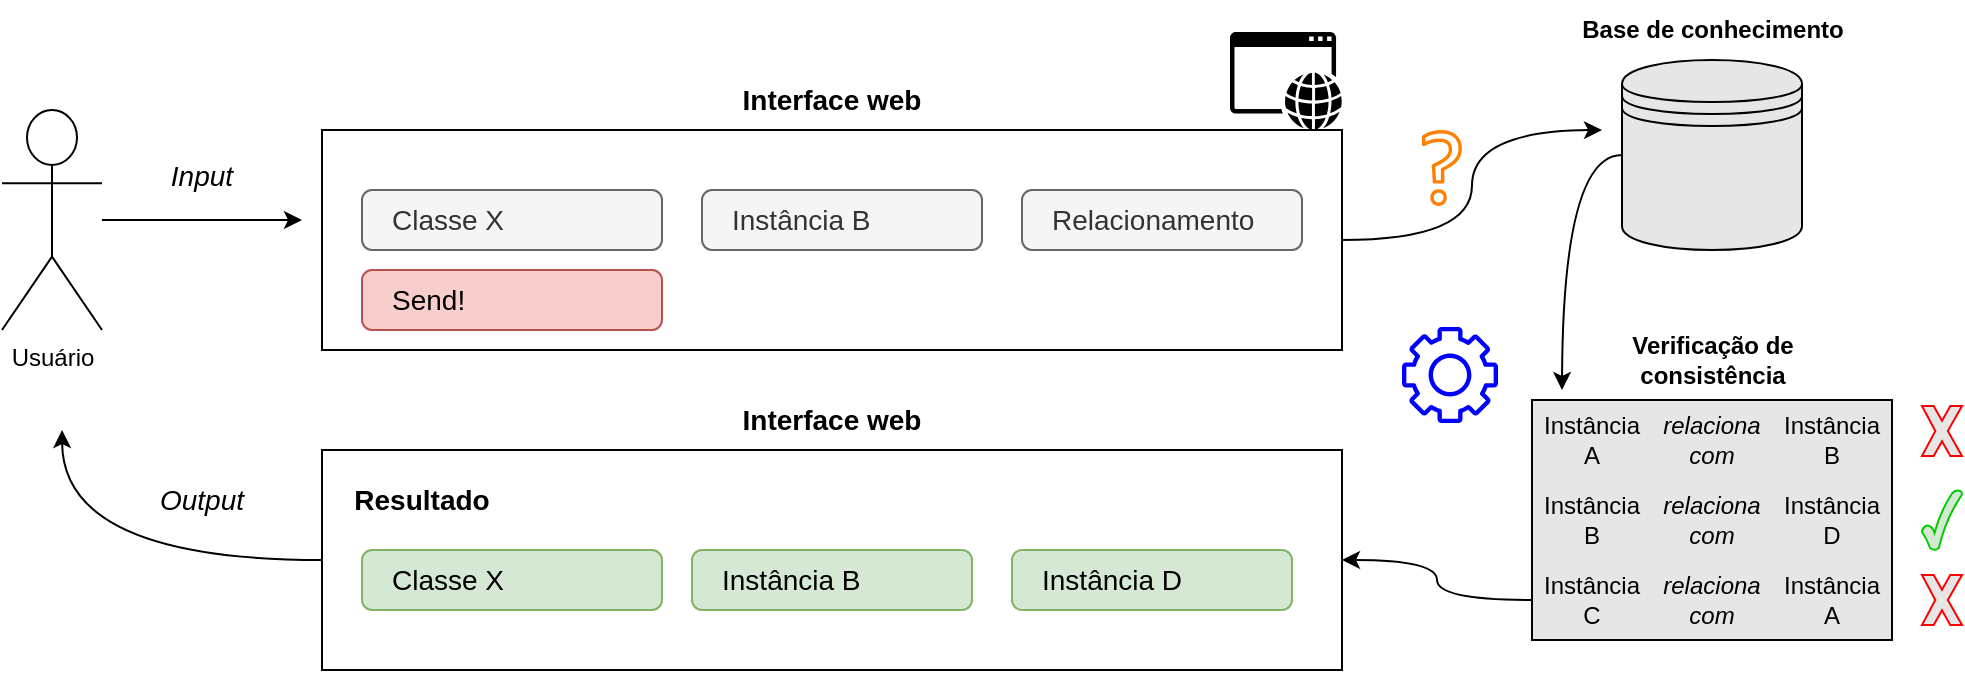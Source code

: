 <mxfile version="20.2.3" type="device"><diagram id="jC4ZgUxlkv2Q0pHFmSwy" name="Page-1"><mxGraphModel dx="1324" dy="288" grid="1" gridSize="10" guides="1" tooltips="1" connect="1" arrows="1" fold="1" page="1" pageScale="1" pageWidth="850" pageHeight="1100" math="0" shadow="0"><root><mxCell id="0"/><mxCell id="1" parent="0"/><mxCell id="SK7vphKVOOaG6YJ85syG-14" style="edgeStyle=orthogonalEdgeStyle;curved=1;rounded=0;orthogonalLoop=1;jettySize=auto;html=1;" parent="1" source="SK7vphKVOOaG6YJ85syG-12" edge="1"><mxGeometry relative="1" as="geometry"><mxPoint x="650" y="400" as="targetPoint"/></mxGeometry></mxCell><mxCell id="SK7vphKVOOaG6YJ85syG-12" value="" style="rounded=0;whiteSpace=wrap;html=1;fillColor=none;" parent="1" vertex="1"><mxGeometry x="10" y="400" width="510" height="110" as="geometry"/></mxCell><mxCell id="SK7vphKVOOaG6YJ85syG-1" value="Classe X" style="html=1;shadow=0;dashed=0;shape=mxgraph.bootstrap.rrect;rSize=5;fillColor=#f5f5f5;strokeColor=#666666;align=left;spacing=15;fontSize=14;fontColor=#333333;" parent="1" vertex="1"><mxGeometry x="30" y="430" width="150" height="30" as="geometry"/></mxCell><mxCell id="SK7vphKVOOaG6YJ85syG-2" value="Instância B&amp;nbsp;&lt;span style=&quot;color: rgba(0, 0, 0, 0); font-family: monospace; font-size: 0px;&quot;&gt;%3CmxBGraphModel%3E%3Croot%3E%3CmxCell%20id%3D%220%22%2F%3E%3CmxCell%20id%3D%221%22%20parent%3D%220%22%2F%3E%3CmxCell%20id%3D%222%22%20value%3D%22Inst%C3%A2ncia%22%20style%3D%22html%3D1%3Bshadow%3D0%3Bdashed%3D0%3Bshape%3Dmxgraph.bootstrap.rrect%3BrSize%3D5%3BfillColor%3Dnone%3BstrokeColor%3D%23999999%3Balign%3Dleft%3Bspacing%3D15%3BfontSize%3D14%3BfontColor%3D%236C767D%3B%22%20vertex%3D%221%22%20parent%3D%221%22%3E%3CmxGeometry%20x%3D%22190%22%20y%3D%22430%22%20width%3D%22140%22%20height%3D%2230%22%20as%3D%22geometry%22%2F%3E%3C%2FmxCell%3E%3C%2Froot%3E%3C%2FmxGraphModel%3EnoivnovaB&lt;/span&gt;" style="html=1;shadow=0;dashed=0;shape=mxgraph.bootstrap.rrect;rSize=5;fillColor=#f5f5f5;strokeColor=#666666;align=left;spacing=15;fontSize=14;fontColor=#333333;" parent="1" vertex="1"><mxGeometry x="200" y="430" width="140" height="30" as="geometry"/></mxCell><mxCell id="SK7vphKVOOaG6YJ85syG-3" value="Relacionamento" style="html=1;shadow=0;dashed=0;shape=mxgraph.bootstrap.rrect;rSize=5;fillColor=#f5f5f5;strokeColor=#666666;align=left;spacing=15;fontSize=14;fontColor=#333333;" parent="1" vertex="1"><mxGeometry x="360" y="430" width="140" height="30" as="geometry"/></mxCell><mxCell id="SK7vphKVOOaG6YJ85syG-9" style="edgeStyle=orthogonalEdgeStyle;rounded=0;orthogonalLoop=1;jettySize=auto;html=1;curved=1;" parent="1" source="SK7vphKVOOaG6YJ85syG-5" edge="1"><mxGeometry relative="1" as="geometry"><mxPoint y="445" as="targetPoint"/></mxGeometry></mxCell><mxCell id="SK7vphKVOOaG6YJ85syG-5" value="Usuário" style="shape=umlActor;verticalLabelPosition=bottom;verticalAlign=top;html=1;" parent="1" vertex="1"><mxGeometry x="-150" y="390" width="50" height="110" as="geometry"/></mxCell><mxCell id="SK7vphKVOOaG6YJ85syG-11" value="" style="sketch=0;pointerEvents=1;shadow=0;dashed=0;html=1;strokeColor=none;fillColor=#000000;labelPosition=center;verticalLabelPosition=bottom;verticalAlign=top;outlineConnect=0;align=center;shape=mxgraph.office.concepts.application_web;" parent="1" vertex="1"><mxGeometry x="464" y="351" width="56" height="49" as="geometry"/></mxCell><mxCell id="SK7vphKVOOaG6YJ85syG-13" value="Send!" style="html=1;shadow=0;dashed=0;shape=mxgraph.bootstrap.rrect;rSize=5;fillColor=#f8cecc;strokeColor=#b85450;align=left;spacing=15;fontSize=14;" parent="1" vertex="1"><mxGeometry x="30" y="470" width="150" height="30" as="geometry"/></mxCell><mxCell id="SK7vphKVOOaG6YJ85syG-31" style="edgeStyle=orthogonalEdgeStyle;curved=1;rounded=0;orthogonalLoop=1;jettySize=auto;html=1;" parent="1" source="SK7vphKVOOaG6YJ85syG-15" edge="1"><mxGeometry relative="1" as="geometry"><mxPoint x="630" y="530" as="targetPoint"/></mxGeometry></mxCell><mxCell id="SK7vphKVOOaG6YJ85syG-15" value="" style="shape=datastore;whiteSpace=wrap;html=1;fillColor=#E6E6E6;" parent="1" vertex="1"><mxGeometry x="660" y="365" width="90" height="95" as="geometry"/></mxCell><mxCell id="SK7vphKVOOaG6YJ85syG-16" value="&lt;font style=&quot;font-size: 14px;&quot;&gt;&lt;b&gt;Interface web&lt;/b&gt;&lt;/font&gt;" style="text;html=1;strokeColor=none;fillColor=none;align=center;verticalAlign=middle;whiteSpace=wrap;rounded=0;" parent="1" vertex="1"><mxGeometry x="205" y="370" width="120" height="30" as="geometry"/></mxCell><mxCell id="SK7vphKVOOaG6YJ85syG-17" value="" style="sketch=0;outlineConnect=0;fillColor=#0000FF;strokeColor=#6c8ebf;dashed=0;verticalLabelPosition=bottom;verticalAlign=top;align=center;html=1;fontSize=12;fontStyle=0;aspect=fixed;pointerEvents=1;shape=mxgraph.aws4.gear;" parent="1" vertex="1"><mxGeometry x="550" y="498.5" width="48" height="48" as="geometry"/></mxCell><mxCell id="SK7vphKVOOaG6YJ85syG-18" value="" style="shape=table;html=1;whiteSpace=wrap;startSize=0;container=1;collapsible=0;childLayout=tableLayout;columnLines=0;rowLines=0;fillColor=#E6E6E6;" parent="1" vertex="1"><mxGeometry x="615" y="535" width="180" height="120" as="geometry"/></mxCell><mxCell id="SK7vphKVOOaG6YJ85syG-19" value="" style="shape=tableRow;horizontal=0;startSize=0;swimlaneHead=0;swimlaneBody=0;top=0;left=0;bottom=0;right=0;collapsible=0;dropTarget=0;fillColor=none;points=[[0,0.5],[1,0.5]];portConstraint=eastwest;" parent="SK7vphKVOOaG6YJ85syG-18" vertex="1"><mxGeometry width="180" height="40" as="geometry"/></mxCell><mxCell id="SK7vphKVOOaG6YJ85syG-20" value="Instância A" style="shape=partialRectangle;html=1;whiteSpace=wrap;connectable=0;fillColor=none;top=0;left=0;bottom=0;right=0;overflow=hidden;fontSize=12;" parent="SK7vphKVOOaG6YJ85syG-19" vertex="1"><mxGeometry width="60" height="40" as="geometry"><mxRectangle width="60" height="40" as="alternateBounds"/></mxGeometry></mxCell><mxCell id="SK7vphKVOOaG6YJ85syG-21" value="&lt;i&gt;relaciona com&lt;/i&gt;" style="shape=partialRectangle;html=1;whiteSpace=wrap;connectable=0;fillColor=none;top=0;left=0;bottom=0;right=0;overflow=hidden;fontSize=12;" parent="SK7vphKVOOaG6YJ85syG-19" vertex="1"><mxGeometry x="60" width="60" height="40" as="geometry"><mxRectangle width="60" height="40" as="alternateBounds"/></mxGeometry></mxCell><mxCell id="SK7vphKVOOaG6YJ85syG-22" value="Instância B" style="shape=partialRectangle;html=1;whiteSpace=wrap;connectable=0;fillColor=none;top=0;left=0;bottom=0;right=0;overflow=hidden;fontSize=12;" parent="SK7vphKVOOaG6YJ85syG-19" vertex="1"><mxGeometry x="120" width="60" height="40" as="geometry"><mxRectangle width="60" height="40" as="alternateBounds"/></mxGeometry></mxCell><mxCell id="SK7vphKVOOaG6YJ85syG-23" value="" style="shape=tableRow;horizontal=0;startSize=0;swimlaneHead=0;swimlaneBody=0;top=0;left=0;bottom=0;right=0;collapsible=0;dropTarget=0;fillColor=none;points=[[0,0.5],[1,0.5]];portConstraint=eastwest;" parent="SK7vphKVOOaG6YJ85syG-18" vertex="1"><mxGeometry y="40" width="180" height="40" as="geometry"/></mxCell><mxCell id="SK7vphKVOOaG6YJ85syG-24" value="Instância B" style="shape=partialRectangle;html=1;whiteSpace=wrap;connectable=0;fillColor=none;top=0;left=0;bottom=0;right=0;overflow=hidden;fontSize=12;" parent="SK7vphKVOOaG6YJ85syG-23" vertex="1"><mxGeometry width="60" height="40" as="geometry"><mxRectangle width="60" height="40" as="alternateBounds"/></mxGeometry></mxCell><mxCell id="SK7vphKVOOaG6YJ85syG-25" value="&lt;i&gt;relaciona com&lt;/i&gt;" style="shape=partialRectangle;html=1;whiteSpace=wrap;connectable=0;fillColor=none;top=0;left=0;bottom=0;right=0;overflow=hidden;fontSize=12;" parent="SK7vphKVOOaG6YJ85syG-23" vertex="1"><mxGeometry x="60" width="60" height="40" as="geometry"><mxRectangle width="60" height="40" as="alternateBounds"/></mxGeometry></mxCell><mxCell id="SK7vphKVOOaG6YJ85syG-26" value="Instância D" style="shape=partialRectangle;html=1;whiteSpace=wrap;connectable=0;fillColor=none;top=0;left=0;bottom=0;right=0;overflow=hidden;fontSize=12;" parent="SK7vphKVOOaG6YJ85syG-23" vertex="1"><mxGeometry x="120" width="60" height="40" as="geometry"><mxRectangle width="60" height="40" as="alternateBounds"/></mxGeometry></mxCell><mxCell id="SK7vphKVOOaG6YJ85syG-27" value="" style="shape=tableRow;horizontal=0;startSize=0;swimlaneHead=0;swimlaneBody=0;top=0;left=0;bottom=0;right=0;collapsible=0;dropTarget=0;fillColor=none;points=[[0,0.5],[1,0.5]];portConstraint=eastwest;" parent="SK7vphKVOOaG6YJ85syG-18" vertex="1"><mxGeometry y="80" width="180" height="40" as="geometry"/></mxCell><mxCell id="SK7vphKVOOaG6YJ85syG-28" value="Instância C" style="shape=partialRectangle;html=1;whiteSpace=wrap;connectable=0;fillColor=none;top=0;left=0;bottom=0;right=0;overflow=hidden;fontSize=12;" parent="SK7vphKVOOaG6YJ85syG-27" vertex="1"><mxGeometry width="60" height="40" as="geometry"><mxRectangle width="60" height="40" as="alternateBounds"/></mxGeometry></mxCell><mxCell id="SK7vphKVOOaG6YJ85syG-29" value="&lt;i&gt;relaciona com&lt;/i&gt;" style="shape=partialRectangle;html=1;whiteSpace=wrap;connectable=0;fillColor=none;top=0;left=0;bottom=0;right=0;overflow=hidden;fontSize=12;" parent="SK7vphKVOOaG6YJ85syG-27" vertex="1"><mxGeometry x="60" width="60" height="40" as="geometry"><mxRectangle width="60" height="40" as="alternateBounds"/></mxGeometry></mxCell><mxCell id="SK7vphKVOOaG6YJ85syG-30" value="Instância A" style="shape=partialRectangle;html=1;whiteSpace=wrap;connectable=0;fillColor=none;top=0;left=0;bottom=0;right=0;overflow=hidden;fontSize=12;" parent="SK7vphKVOOaG6YJ85syG-27" vertex="1"><mxGeometry x="120" width="60" height="40" as="geometry"><mxRectangle width="60" height="40" as="alternateBounds"/></mxGeometry></mxCell><mxCell id="SK7vphKVOOaG6YJ85syG-32" value="&lt;b&gt;Base de conhecimento&lt;/b&gt;" style="text;html=1;strokeColor=none;fillColor=none;align=center;verticalAlign=middle;whiteSpace=wrap;rounded=0;" parent="1" vertex="1"><mxGeometry x="637.5" y="335" width="135" height="30" as="geometry"/></mxCell><mxCell id="SK7vphKVOOaG6YJ85syG-33" style="edgeStyle=orthogonalEdgeStyle;curved=1;rounded=0;orthogonalLoop=1;jettySize=auto;html=1;entryX=1;entryY=0.5;entryDx=0;entryDy=0;" parent="1" source="SK7vphKVOOaG6YJ85syG-27" target="SK7vphKVOOaG6YJ85syG-34" edge="1"><mxGeometry relative="1" as="geometry"><mxPoint x="530" y="580" as="targetPoint"/></mxGeometry></mxCell><mxCell id="SK7vphKVOOaG6YJ85syG-49" style="edgeStyle=orthogonalEdgeStyle;curved=1;rounded=0;orthogonalLoop=1;jettySize=auto;html=1;fontSize=14;" parent="1" source="SK7vphKVOOaG6YJ85syG-34" edge="1"><mxGeometry relative="1" as="geometry"><mxPoint x="-120" y="550" as="targetPoint"/></mxGeometry></mxCell><mxCell id="SK7vphKVOOaG6YJ85syG-34" value="" style="rounded=0;whiteSpace=wrap;html=1;fillColor=none;" parent="1" vertex="1"><mxGeometry x="10" y="560" width="510" height="110" as="geometry"/></mxCell><mxCell id="SK7vphKVOOaG6YJ85syG-36" value="" style="verticalLabelPosition=bottom;verticalAlign=top;html=1;shape=mxgraph.basic.tick;fillColor=#d5e8d4;strokeColor=#00CC00;" parent="1" vertex="1"><mxGeometry x="810" y="580" width="20" height="30" as="geometry"/></mxCell><mxCell id="SK7vphKVOOaG6YJ85syG-37" value="" style="verticalLabelPosition=bottom;verticalAlign=top;html=1;shape=mxgraph.basic.x;strokeColor=#FF0000;fillColor=#E6E6E6;" parent="1" vertex="1"><mxGeometry x="810" y="622.5" width="20" height="25" as="geometry"/></mxCell><mxCell id="SK7vphKVOOaG6YJ85syG-38" value="" style="verticalLabelPosition=bottom;verticalAlign=top;html=1;shape=mxgraph.basic.x;strokeColor=#FF0000;fillColor=#E6E6E6;" parent="1" vertex="1"><mxGeometry x="810" y="538" width="20" height="25" as="geometry"/></mxCell><mxCell id="SK7vphKVOOaG6YJ85syG-41" value="" style="sketch=0;outlineConnect=0;fillColor=#FF8000;strokeColor=#000000;dashed=0;verticalLabelPosition=bottom;verticalAlign=top;align=center;html=1;fontSize=12;fontStyle=0;aspect=fixed;pointerEvents=1;shape=mxgraph.aws4.question;shadow=0;" parent="1" vertex="1"><mxGeometry x="560" y="400" width="19.97" height="38" as="geometry"/></mxCell><mxCell id="SK7vphKVOOaG6YJ85syG-42" value="&lt;font style=&quot;font-size: 14px;&quot;&gt;&lt;b&gt;Interface web&lt;/b&gt;&lt;/font&gt;" style="text;html=1;strokeColor=none;fillColor=none;align=center;verticalAlign=middle;whiteSpace=wrap;rounded=0;" parent="1" vertex="1"><mxGeometry x="205" y="530" width="120" height="30" as="geometry"/></mxCell><mxCell id="SK7vphKVOOaG6YJ85syG-43" value="&lt;b&gt;Resultado&lt;/b&gt;" style="text;html=1;strokeColor=none;fillColor=none;align=center;verticalAlign=middle;whiteSpace=wrap;rounded=0;shadow=0;fontSize=14;" parent="1" vertex="1"><mxGeometry x="30" y="570" width="60" height="30" as="geometry"/></mxCell><mxCell id="SK7vphKVOOaG6YJ85syG-44" value="Classe X" style="html=1;shadow=0;dashed=0;shape=mxgraph.bootstrap.rrect;rSize=5;fillColor=#d5e8d4;strokeColor=#82b366;align=left;spacing=15;fontSize=14;" parent="1" vertex="1"><mxGeometry x="30" y="610" width="150" height="30" as="geometry"/></mxCell><mxCell id="SK7vphKVOOaG6YJ85syG-45" value="Instância B&amp;nbsp;&lt;span style=&quot;color: rgba(0, 0, 0, 0); font-family: monospace; font-size: 0px;&quot;&gt;%3CmxGraphModel%3E%3Croot%3E%3CmxCell%20id%3D%220%22%2F%3E%3CmxCell%20id%3D%221%22%20parent%3D%220%22%2F%3E%3CmxCell%20id%3D%222%22%20value%3D%22Inst%C3%A2ncia%22%20style%3D%22html%3D1%3Bshadow%3D0%3Bdashed%3D0%3Bshape%3Dmxgraph.bootstrap.rrect%3BrSize%3D5%3BfillColor%3Dnone%3BstrokeColor%3D%23999999%3Balign%3Dleft%3Bspacing%3D15%3BfontSize%3D14%3BfontColor%3D%236C767D%3B%22%20vertex%3D%221%22%20parent%3D%221%22%3E%3CmxGeometry%20x%3D%22190%22%20y%3D%22430%22%20width%3D%22140%22%20height%3D%2230%22%20as%3D%22geometry%22%2F%3E%3C%2FmxCell%3E%3C%2Froot%3E%3C%2FmxGraphModel%3EnoivnovaB&lt;/span&gt;" style="html=1;shadow=0;dashed=0;shape=mxgraph.bootstrap.rrect;rSize=5;fillColor=#d5e8d4;strokeColor=#82b366;align=left;spacing=15;fontSize=14;" parent="1" vertex="1"><mxGeometry x="195" y="610" width="140" height="30" as="geometry"/></mxCell><mxCell id="SK7vphKVOOaG6YJ85syG-47" value="Instância D&amp;nbsp;&lt;span style=&quot;color: rgba(0, 0, 0, 0); font-family: monospace; font-size: 0px;&quot;&gt;%3CmxGraphModel%3E%3Croot%3E%3CmxCell%20id%3D%220%22%2F%3E%3CmxCell%20id%3D%221%22%20parent%3D%220%22%2F%3E%3CmxCell%20id%3D%222%22%20value%3D%22Inst%C3%A2ncia%22%20style%3D%22html%3D1%3Bshadow%3D0%3Bdashed%3D0%3Bshape%3Dmxgraph.bootstrap.rrect%3BrSize%3D5%3BfillColor%3Dnone%3BstrokeColor%3D%23999999%3Balign%3Dleft%3Bspacing%3D15%3BfontSize%3D14%3BfontColor%3D%236C767D%3B%22%20vertex%3D%221%22%20parent%3D%221%22%3E%3CmxGeometry%20x%3D%22190%22%20y%3D%22430%22%20width%3D%22140%22%20height%3D%2230%22%20as%3D%22geometry%22%2F%3E%3C%2FmxCell%3E%3C%2Froot%3E%3C%2FmxGraphModel%3EnoivnovaB&lt;/span&gt;" style="html=1;shadow=0;dashed=0;shape=mxgraph.bootstrap.rrect;rSize=5;fillColor=#d5e8d4;strokeColor=#82b366;align=left;spacing=15;fontSize=14;" parent="1" vertex="1"><mxGeometry x="355" y="610" width="140" height="30" as="geometry"/></mxCell><mxCell id="SK7vphKVOOaG6YJ85syG-48" value="&lt;i&gt;Input&lt;/i&gt;" style="text;html=1;strokeColor=none;fillColor=none;align=center;verticalAlign=middle;whiteSpace=wrap;rounded=0;shadow=0;fontSize=14;" parent="1" vertex="1"><mxGeometry x="-80" y="408" width="60" height="30" as="geometry"/></mxCell><mxCell id="SK7vphKVOOaG6YJ85syG-50" value="&lt;i&gt;Output&lt;/i&gt;" style="text;html=1;strokeColor=none;fillColor=none;align=center;verticalAlign=middle;whiteSpace=wrap;rounded=0;shadow=0;fontSize=14;" parent="1" vertex="1"><mxGeometry x="-80" y="570" width="60" height="30" as="geometry"/></mxCell><mxCell id="iYHm6KTsMjMiuaL4mGfo-1" value="&lt;b&gt;Verificação de consistência&lt;/b&gt;" style="text;html=1;strokeColor=none;fillColor=none;align=center;verticalAlign=middle;whiteSpace=wrap;rounded=0;" vertex="1" parent="1"><mxGeometry x="647.5" y="500" width="115" height="30" as="geometry"/></mxCell></root></mxGraphModel></diagram></mxfile>